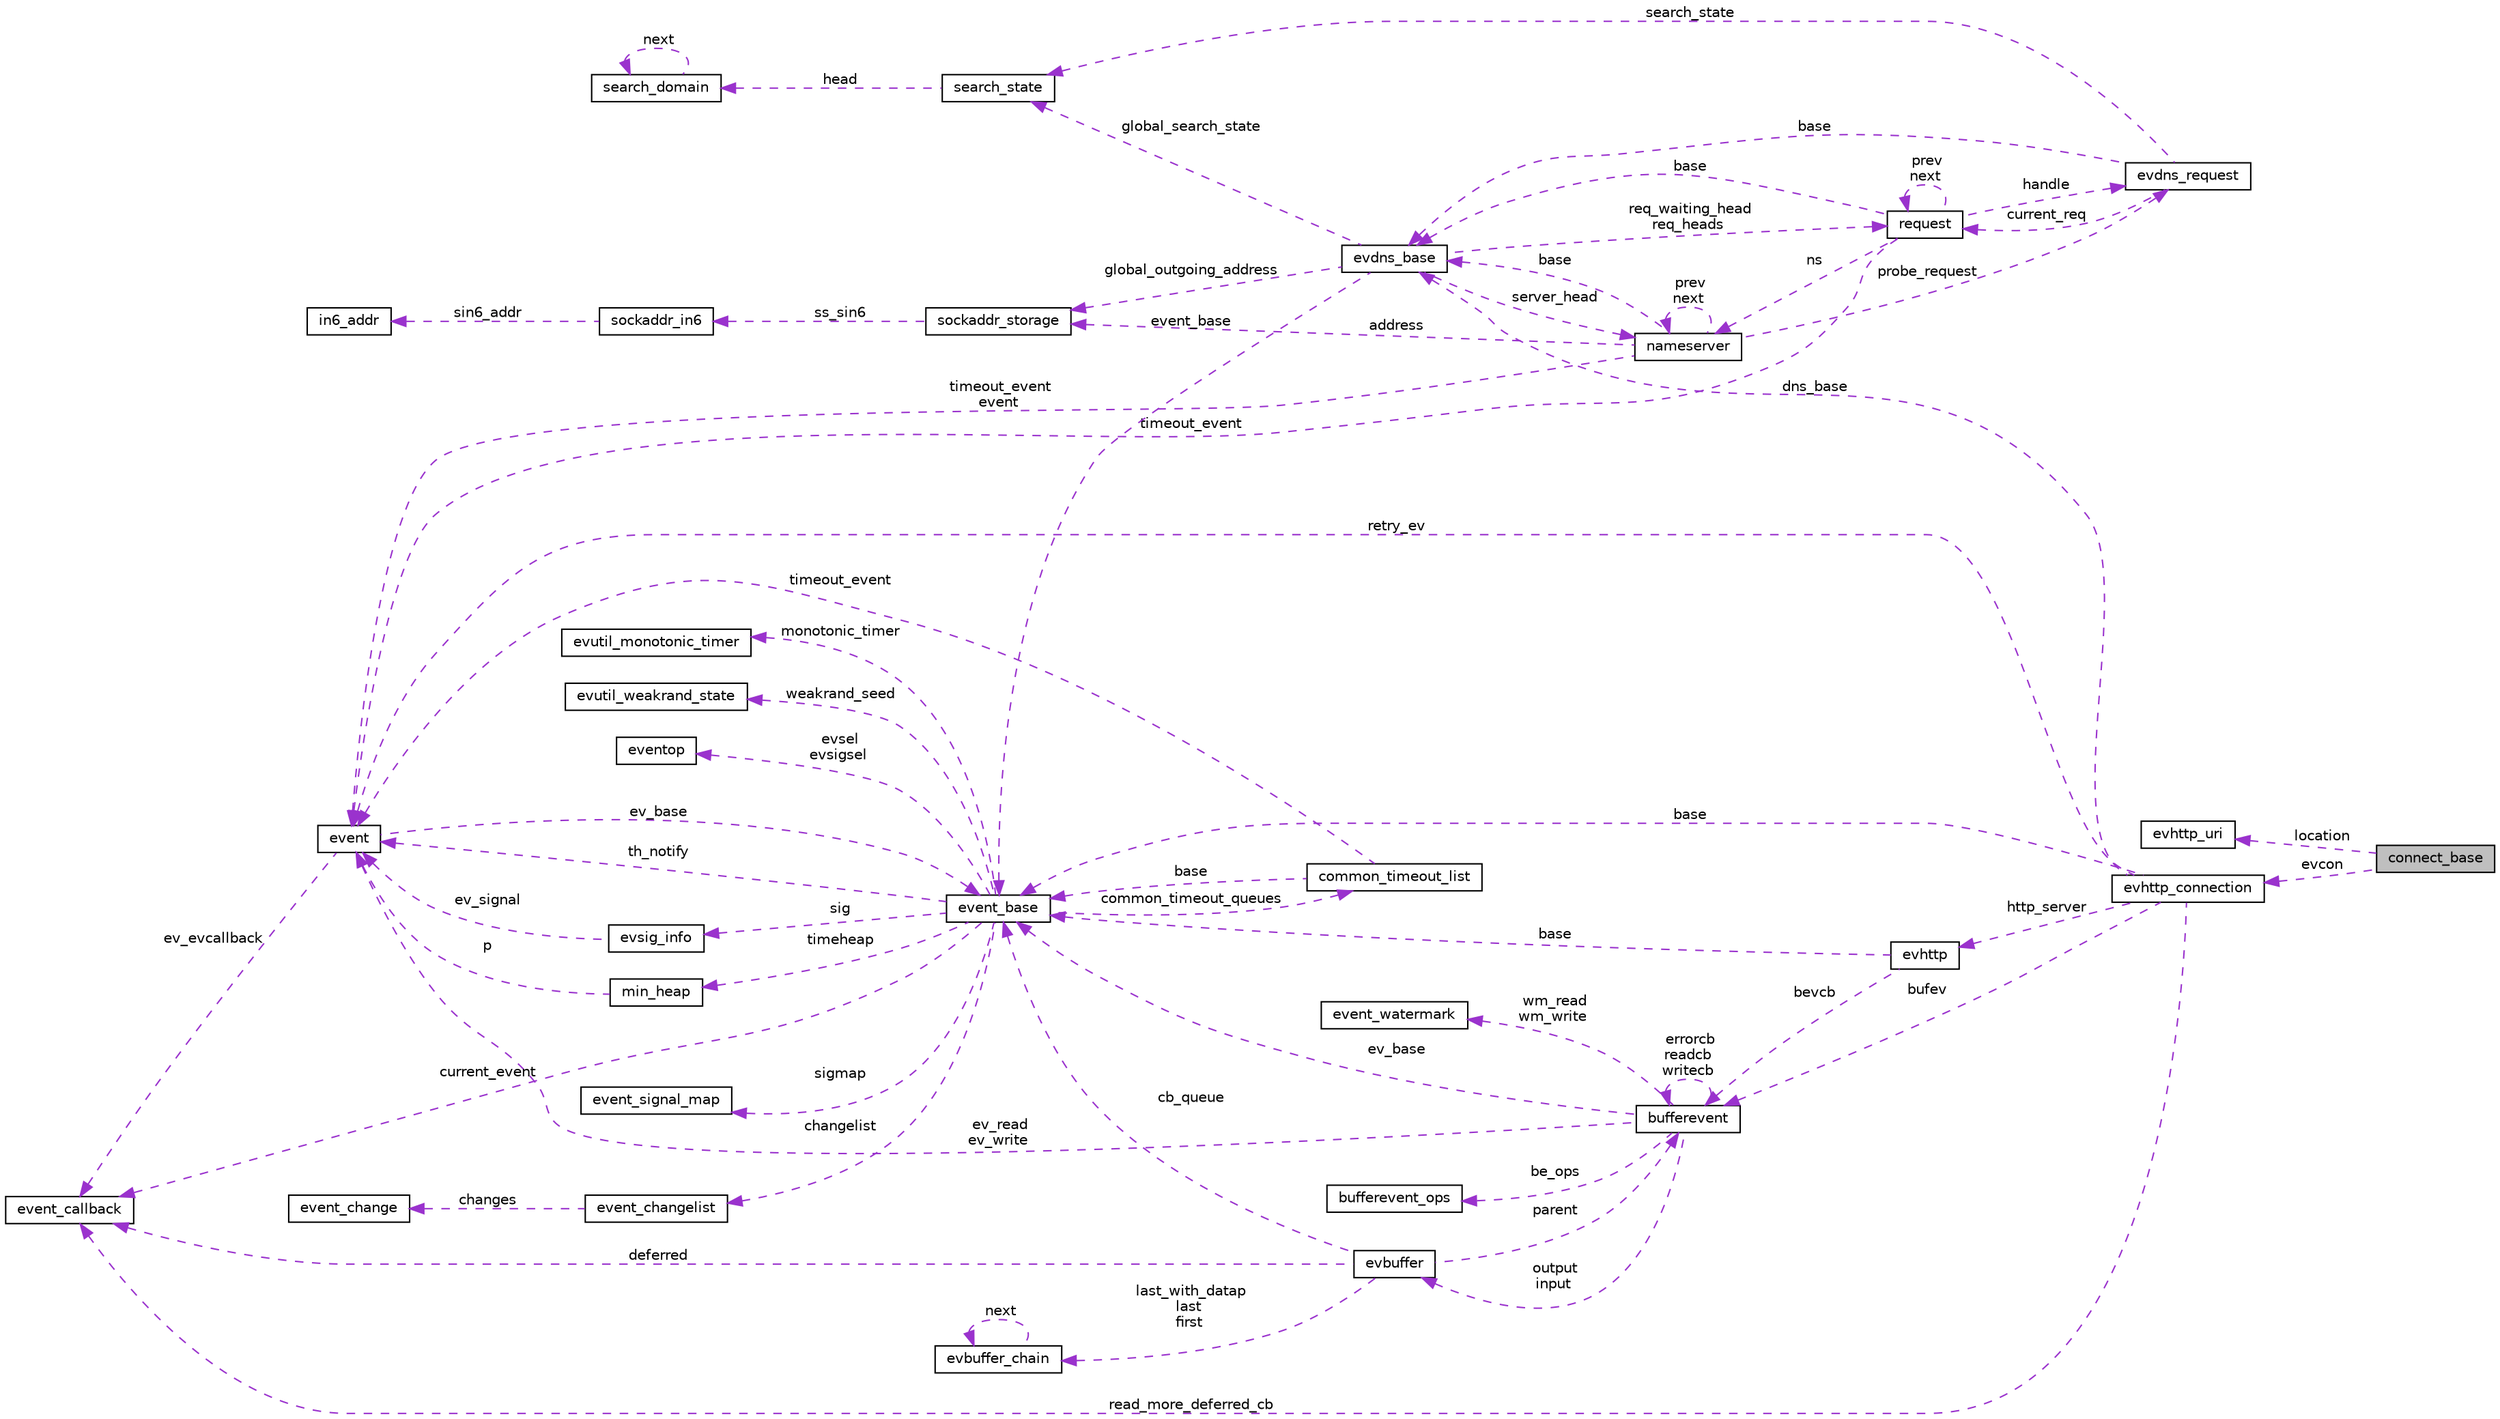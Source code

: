 digraph "connect_base"
{
 // LATEX_PDF_SIZE
  edge [fontname="Helvetica",fontsize="10",labelfontname="Helvetica",labelfontsize="10"];
  node [fontname="Helvetica",fontsize="10",shape=record];
  rankdir="LR";
  Node1 [label="connect_base",height=0.2,width=0.4,color="black", fillcolor="grey75", style="filled", fontcolor="black",tooltip=" "];
  Node2 -> Node1 [dir="back",color="darkorchid3",fontsize="10",style="dashed",label=" evcon" ,fontname="Helvetica"];
  Node2 [label="evhttp_connection",height=0.2,width=0.4,color="black", fillcolor="white", style="filled",URL="$structevhttp__connection.html",tooltip=" "];
  Node3 -> Node2 [dir="back",color="darkorchid3",fontsize="10",style="dashed",label=" dns_base" ,fontname="Helvetica"];
  Node3 [label="evdns_base",height=0.2,width=0.4,color="black", fillcolor="white", style="filled",URL="$structevdns__base.html",tooltip=" "];
  Node4 -> Node3 [dir="back",color="darkorchid3",fontsize="10",style="dashed",label=" global_outgoing_address" ,fontname="Helvetica"];
  Node4 [label="sockaddr_storage",height=0.2,width=0.4,color="black", fillcolor="white", style="filled",URL="$structsockaddr__storage.html",tooltip=" "];
  Node5 -> Node4 [dir="back",color="darkorchid3",fontsize="10",style="dashed",label=" ss_sin6" ,fontname="Helvetica"];
  Node5 [label="sockaddr_in6",height=0.2,width=0.4,color="black", fillcolor="white", style="filled",URL="$structsockaddr__in6.html",tooltip=" "];
  Node6 -> Node5 [dir="back",color="darkorchid3",fontsize="10",style="dashed",label=" sin6_addr" ,fontname="Helvetica"];
  Node6 [label="in6_addr",height=0.2,width=0.4,color="black", fillcolor="white", style="filled",URL="$structin6__addr.html",tooltip=" "];
  Node7 -> Node3 [dir="back",color="darkorchid3",fontsize="10",style="dashed",label=" server_head" ,fontname="Helvetica"];
  Node7 [label="nameserver",height=0.2,width=0.4,color="black", fillcolor="white", style="filled",URL="$structnameserver.html",tooltip=" "];
  Node3 -> Node7 [dir="back",color="darkorchid3",fontsize="10",style="dashed",label=" base" ,fontname="Helvetica"];
  Node8 -> Node7 [dir="back",color="darkorchid3",fontsize="10",style="dashed",label=" timeout_event\nevent" ,fontname="Helvetica"];
  Node8 [label="event",height=0.2,width=0.4,color="black", fillcolor="white", style="filled",URL="$structevent.html",tooltip=" "];
  Node9 -> Node8 [dir="back",color="darkorchid3",fontsize="10",style="dashed",label=" ev_evcallback" ,fontname="Helvetica"];
  Node9 [label="event_callback",height=0.2,width=0.4,color="black", fillcolor="white", style="filled",URL="$structevent__callback.html",tooltip=" "];
  Node10 -> Node8 [dir="back",color="darkorchid3",fontsize="10",style="dashed",label=" ev_base" ,fontname="Helvetica"];
  Node10 [label="event_base",height=0.2,width=0.4,color="black", fillcolor="white", style="filled",URL="$structevent__base.html",tooltip=" "];
  Node11 -> Node10 [dir="back",color="darkorchid3",fontsize="10",style="dashed",label=" evsel\nevsigsel" ,fontname="Helvetica"];
  Node11 [label="eventop",height=0.2,width=0.4,color="black", fillcolor="white", style="filled",URL="$structeventop.html",tooltip=" "];
  Node12 -> Node10 [dir="back",color="darkorchid3",fontsize="10",style="dashed",label=" sig" ,fontname="Helvetica"];
  Node12 [label="evsig_info",height=0.2,width=0.4,color="black", fillcolor="white", style="filled",URL="$structevsig__info.html",tooltip=" "];
  Node8 -> Node12 [dir="back",color="darkorchid3",fontsize="10",style="dashed",label=" ev_signal" ,fontname="Helvetica"];
  Node13 -> Node10 [dir="back",color="darkorchid3",fontsize="10",style="dashed",label=" timeheap" ,fontname="Helvetica"];
  Node13 [label="min_heap",height=0.2,width=0.4,color="black", fillcolor="white", style="filled",URL="$structmin__heap.html",tooltip=" "];
  Node8 -> Node13 [dir="back",color="darkorchid3",fontsize="10",style="dashed",label=" p" ,fontname="Helvetica"];
  Node8 -> Node10 [dir="back",color="darkorchid3",fontsize="10",style="dashed",label=" th_notify" ,fontname="Helvetica"];
  Node9 -> Node10 [dir="back",color="darkorchid3",fontsize="10",style="dashed",label=" current_event" ,fontname="Helvetica"];
  Node14 -> Node10 [dir="back",color="darkorchid3",fontsize="10",style="dashed",label=" common_timeout_queues" ,fontname="Helvetica"];
  Node14 [label="common_timeout_list",height=0.2,width=0.4,color="black", fillcolor="white", style="filled",URL="$structcommon__timeout__list.html",tooltip=" "];
  Node8 -> Node14 [dir="back",color="darkorchid3",fontsize="10",style="dashed",label=" timeout_event" ,fontname="Helvetica"];
  Node10 -> Node14 [dir="back",color="darkorchid3",fontsize="10",style="dashed",label=" base" ,fontname="Helvetica"];
  Node15 -> Node10 [dir="back",color="darkorchid3",fontsize="10",style="dashed",label=" monotonic_timer" ,fontname="Helvetica"];
  Node15 [label="evutil_monotonic_timer",height=0.2,width=0.4,color="black", fillcolor="white", style="filled",URL="$structevutil__monotonic__timer.html",tooltip=" "];
  Node16 -> Node10 [dir="back",color="darkorchid3",fontsize="10",style="dashed",label=" sigmap" ,fontname="Helvetica"];
  Node16 [label="event_signal_map",height=0.2,width=0.4,color="black", fillcolor="white", style="filled",URL="$structevent__signal__map.html",tooltip=" "];
  Node17 -> Node10 [dir="back",color="darkorchid3",fontsize="10",style="dashed",label=" changelist" ,fontname="Helvetica"];
  Node17 [label="event_changelist",height=0.2,width=0.4,color="black", fillcolor="white", style="filled",URL="$structevent__changelist.html",tooltip=" "];
  Node18 -> Node17 [dir="back",color="darkorchid3",fontsize="10",style="dashed",label=" changes" ,fontname="Helvetica"];
  Node18 [label="event_change",height=0.2,width=0.4,color="black", fillcolor="white", style="filled",URL="$structevent__change.html",tooltip=" "];
  Node19 -> Node10 [dir="back",color="darkorchid3",fontsize="10",style="dashed",label=" weakrand_seed" ,fontname="Helvetica"];
  Node19 [label="evutil_weakrand_state",height=0.2,width=0.4,color="black", fillcolor="white", style="filled",URL="$structevutil__weakrand__state.html",tooltip=" "];
  Node4 -> Node7 [dir="back",color="darkorchid3",fontsize="10",style="dashed",label=" address" ,fontname="Helvetica"];
  Node20 -> Node7 [dir="back",color="darkorchid3",fontsize="10",style="dashed",label=" probe_request" ,fontname="Helvetica"];
  Node20 [label="evdns_request",height=0.2,width=0.4,color="black", fillcolor="white", style="filled",URL="$structevdns__request.html",tooltip=" "];
  Node3 -> Node20 [dir="back",color="darkorchid3",fontsize="10",style="dashed",label=" base" ,fontname="Helvetica"];
  Node21 -> Node20 [dir="back",color="darkorchid3",fontsize="10",style="dashed",label=" current_req" ,fontname="Helvetica"];
  Node21 [label="request",height=0.2,width=0.4,color="black", fillcolor="white", style="filled",URL="$structrequest.html",tooltip=" "];
  Node3 -> Node21 [dir="back",color="darkorchid3",fontsize="10",style="dashed",label=" base" ,fontname="Helvetica"];
  Node8 -> Node21 [dir="back",color="darkorchid3",fontsize="10",style="dashed",label=" timeout_event" ,fontname="Helvetica"];
  Node20 -> Node21 [dir="back",color="darkorchid3",fontsize="10",style="dashed",label=" handle" ,fontname="Helvetica"];
  Node7 -> Node21 [dir="back",color="darkorchid3",fontsize="10",style="dashed",label=" ns" ,fontname="Helvetica"];
  Node21 -> Node21 [dir="back",color="darkorchid3",fontsize="10",style="dashed",label=" prev\nnext" ,fontname="Helvetica"];
  Node22 -> Node20 [dir="back",color="darkorchid3",fontsize="10",style="dashed",label=" search_state" ,fontname="Helvetica"];
  Node22 [label="search_state",height=0.2,width=0.4,color="black", fillcolor="white", style="filled",URL="$structsearch__state.html",tooltip=" "];
  Node23 -> Node22 [dir="back",color="darkorchid3",fontsize="10",style="dashed",label=" head" ,fontname="Helvetica"];
  Node23 [label="search_domain",height=0.2,width=0.4,color="black", fillcolor="white", style="filled",URL="$structsearch__domain.html",tooltip=" "];
  Node23 -> Node23 [dir="back",color="darkorchid3",fontsize="10",style="dashed",label=" next" ,fontname="Helvetica"];
  Node7 -> Node7 [dir="back",color="darkorchid3",fontsize="10",style="dashed",label=" prev\nnext" ,fontname="Helvetica"];
  Node21 -> Node3 [dir="back",color="darkorchid3",fontsize="10",style="dashed",label=" req_waiting_head\nreq_heads" ,fontname="Helvetica"];
  Node22 -> Node3 [dir="back",color="darkorchid3",fontsize="10",style="dashed",label=" global_search_state" ,fontname="Helvetica"];
  Node10 -> Node3 [dir="back",color="darkorchid3",fontsize="10",style="dashed",label=" event_base" ,fontname="Helvetica"];
  Node9 -> Node2 [dir="back",color="darkorchid3",fontsize="10",style="dashed",label=" read_more_deferred_cb" ,fontname="Helvetica"];
  Node8 -> Node2 [dir="back",color="darkorchid3",fontsize="10",style="dashed",label=" retry_ev" ,fontname="Helvetica"];
  Node24 -> Node2 [dir="back",color="darkorchid3",fontsize="10",style="dashed",label=" http_server" ,fontname="Helvetica"];
  Node24 [label="evhttp",height=0.2,width=0.4,color="black", fillcolor="white", style="filled",URL="$structevhttp.html",tooltip=" "];
  Node10 -> Node24 [dir="back",color="darkorchid3",fontsize="10",style="dashed",label=" base" ,fontname="Helvetica"];
  Node25 -> Node24 [dir="back",color="darkorchid3",fontsize="10",style="dashed",label=" bevcb" ,fontname="Helvetica"];
  Node25 [label="bufferevent",height=0.2,width=0.4,color="black", fillcolor="white", style="filled",URL="$structbufferevent.html",tooltip=" "];
  Node26 -> Node25 [dir="back",color="darkorchid3",fontsize="10",style="dashed",label=" wm_read\nwm_write" ,fontname="Helvetica"];
  Node26 [label="event_watermark",height=0.2,width=0.4,color="black", fillcolor="white", style="filled",URL="$structevent__watermark.html",tooltip=" "];
  Node8 -> Node25 [dir="back",color="darkorchid3",fontsize="10",style="dashed",label=" ev_read\nev_write" ,fontname="Helvetica"];
  Node27 -> Node25 [dir="back",color="darkorchid3",fontsize="10",style="dashed",label=" output\ninput" ,fontname="Helvetica"];
  Node27 [label="evbuffer",height=0.2,width=0.4,color="black", fillcolor="white", style="filled",URL="$structevbuffer.html",tooltip=" "];
  Node9 -> Node27 [dir="back",color="darkorchid3",fontsize="10",style="dashed",label=" deferred" ,fontname="Helvetica"];
  Node28 -> Node27 [dir="back",color="darkorchid3",fontsize="10",style="dashed",label=" last_with_datap\nlast\nfirst" ,fontname="Helvetica"];
  Node28 [label="evbuffer_chain",height=0.2,width=0.4,color="black", fillcolor="white", style="filled",URL="$structevbuffer__chain.html",tooltip=" "];
  Node28 -> Node28 [dir="back",color="darkorchid3",fontsize="10",style="dashed",label=" next" ,fontname="Helvetica"];
  Node10 -> Node27 [dir="back",color="darkorchid3",fontsize="10",style="dashed",label=" cb_queue" ,fontname="Helvetica"];
  Node25 -> Node27 [dir="back",color="darkorchid3",fontsize="10",style="dashed",label=" parent" ,fontname="Helvetica"];
  Node10 -> Node25 [dir="back",color="darkorchid3",fontsize="10",style="dashed",label=" ev_base" ,fontname="Helvetica"];
  Node25 -> Node25 [dir="back",color="darkorchid3",fontsize="10",style="dashed",label=" errorcb\nreadcb\nwritecb" ,fontname="Helvetica"];
  Node29 -> Node25 [dir="back",color="darkorchid3",fontsize="10",style="dashed",label=" be_ops" ,fontname="Helvetica"];
  Node29 [label="bufferevent_ops",height=0.2,width=0.4,color="black", fillcolor="white", style="filled",URL="$structbufferevent__ops.html",tooltip=" "];
  Node10 -> Node2 [dir="back",color="darkorchid3",fontsize="10",style="dashed",label=" base" ,fontname="Helvetica"];
  Node25 -> Node2 [dir="back",color="darkorchid3",fontsize="10",style="dashed",label=" bufev" ,fontname="Helvetica"];
  Node30 -> Node1 [dir="back",color="darkorchid3",fontsize="10",style="dashed",label=" location" ,fontname="Helvetica"];
  Node30 [label="evhttp_uri",height=0.2,width=0.4,color="black", fillcolor="white", style="filled",URL="$structevhttp__uri.html",tooltip=" "];
}
